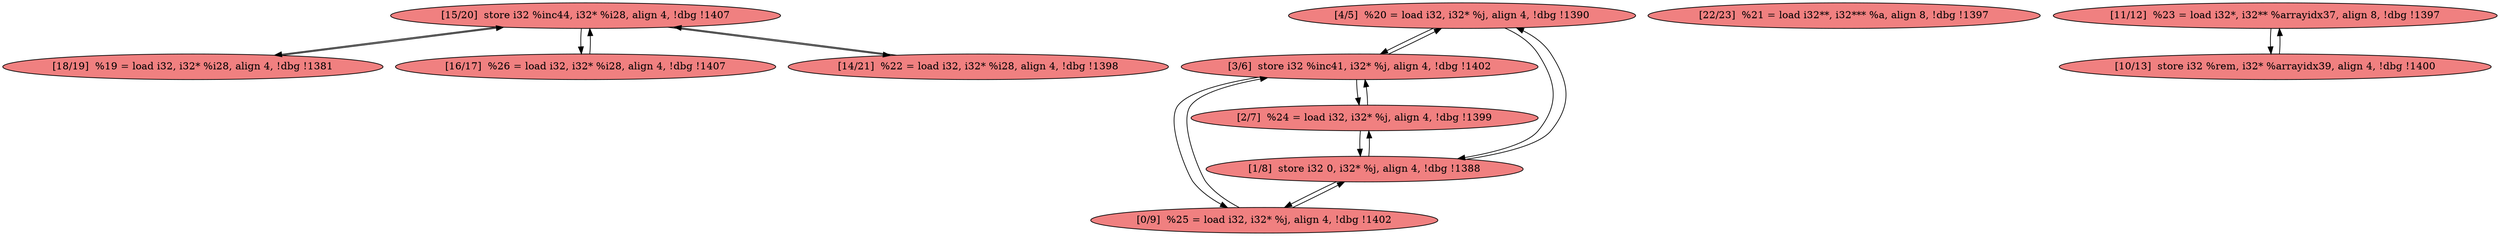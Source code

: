 
digraph G {


node1568 [fillcolor=lightcoral,label="[15/20]  store i32 %inc44, i32* %i28, align 4, !dbg !1407",shape=ellipse,style=filled ]
node1567 [fillcolor=lightcoral,label="[18/19]  %19 = load i32, i32* %i28, align 4, !dbg !1381",shape=ellipse,style=filled ]
node1566 [fillcolor=lightcoral,label="[4/5]  %20 = load i32, i32* %j, align 4, !dbg !1390",shape=ellipse,style=filled ]
node1569 [fillcolor=lightcoral,label="[22/23]  %21 = load i32**, i32*** %a, align 8, !dbg !1397",shape=ellipse,style=filled ]
node1565 [fillcolor=lightcoral,label="[3/6]  store i32 %inc41, i32* %j, align 4, !dbg !1402",shape=ellipse,style=filled ]
node1564 [fillcolor=lightcoral,label="[16/17]  %26 = load i32, i32* %i28, align 4, !dbg !1407",shape=ellipse,style=filled ]
node1561 [fillcolor=lightcoral,label="[11/12]  %23 = load i32*, i32** %arrayidx37, align 8, !dbg !1397",shape=ellipse,style=filled ]
node1559 [fillcolor=lightcoral,label="[10/13]  store i32 %rem, i32* %arrayidx39, align 4, !dbg !1400",shape=ellipse,style=filled ]
node1558 [fillcolor=lightcoral,label="[0/9]  %25 = load i32, i32* %j, align 4, !dbg !1402",shape=ellipse,style=filled ]
node1562 [fillcolor=lightcoral,label="[14/21]  %22 = load i32, i32* %i28, align 4, !dbg !1398",shape=ellipse,style=filled ]
node1560 [fillcolor=lightcoral,label="[2/7]  %24 = load i32, i32* %j, align 4, !dbg !1399",shape=ellipse,style=filled ]
node1563 [fillcolor=lightcoral,label="[1/8]  store i32 0, i32* %j, align 4, !dbg !1388",shape=ellipse,style=filled ]

node1564->node1568 [ ]
node1565->node1558 [ ]
node1563->node1560 [ ]
node1565->node1560 [ ]
node1561->node1559 [ ]
node1566->node1565 [ ]
node1568->node1567 [ ]
node1568->node1562 [ ]
node1565->node1566 [ ]
node1560->node1565 [ ]
node1559->node1561 [ ]
node1558->node1563 [ ]
node1560->node1563 [ ]
node1567->node1568 [ ]
node1562->node1568 [ ]
node1563->node1558 [ ]
node1566->node1563 [ ]
node1563->node1566 [ ]
node1558->node1565 [ ]
node1568->node1564 [ ]


}
